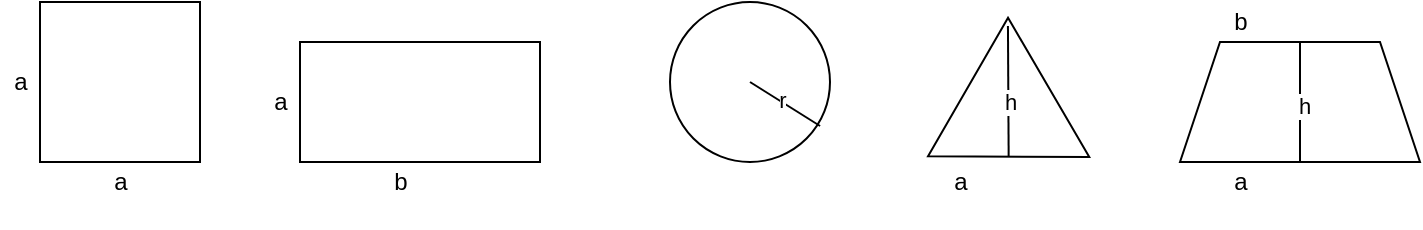 <mxfile version="14.6.13" type="device"><diagram id="pDvQ4lRzVf6cVH0v-Hky" name="Page-1"><mxGraphModel dx="1106" dy="807" grid="1" gridSize="10" guides="1" tooltips="1" connect="1" arrows="1" fold="1" page="1" pageScale="1" pageWidth="850" pageHeight="1100" math="0" shadow="0"><root><mxCell id="0"/><mxCell id="1" parent="0"/><mxCell id="2TRZqWnlLaJ1UfBEkIVh-1" value="" style="triangle;whiteSpace=wrap;html=1;rotation=30;" vertex="1" parent="1"><mxGeometry x="569.33" y="60" width="70" height="80" as="geometry"/></mxCell><mxCell id="2TRZqWnlLaJ1UfBEkIVh-2" value="" style="rounded=0;whiteSpace=wrap;html=1;" vertex="1" parent="1"><mxGeometry x="240" y="60" width="120" height="60" as="geometry"/></mxCell><mxCell id="2TRZqWnlLaJ1UfBEkIVh-3" value="" style="whiteSpace=wrap;html=1;aspect=fixed;" vertex="1" parent="1"><mxGeometry x="110" y="40" width="80" height="80" as="geometry"/></mxCell><mxCell id="2TRZqWnlLaJ1UfBEkIVh-4" value="" style="shape=trapezoid;perimeter=trapezoidPerimeter;whiteSpace=wrap;html=1;fixedSize=1;" vertex="1" parent="1"><mxGeometry x="680" y="60" width="120" height="60" as="geometry"/></mxCell><mxCell id="2TRZqWnlLaJ1UfBEkIVh-5" value="" style="ellipse;whiteSpace=wrap;html=1;aspect=fixed;" vertex="1" parent="1"><mxGeometry x="425" y="40" width="80" height="80" as="geometry"/></mxCell><mxCell id="2TRZqWnlLaJ1UfBEkIVh-6" value="a" style="text;html=1;align=center;verticalAlign=middle;resizable=0;points=[];autosize=1;strokeColor=none;" vertex="1" parent="1"><mxGeometry x="90" y="70" width="20" height="20" as="geometry"/></mxCell><mxCell id="2TRZqWnlLaJ1UfBEkIVh-7" value="a" style="text;html=1;align=center;verticalAlign=middle;resizable=0;points=[];autosize=1;strokeColor=none;" vertex="1" parent="1"><mxGeometry x="140" y="120" width="20" height="20" as="geometry"/></mxCell><mxCell id="2TRZqWnlLaJ1UfBEkIVh-8" value="a" style="text;html=1;align=center;verticalAlign=middle;resizable=0;points=[];autosize=1;strokeColor=none;" vertex="1" parent="1"><mxGeometry x="220" y="80" width="20" height="20" as="geometry"/></mxCell><mxCell id="2TRZqWnlLaJ1UfBEkIVh-9" value="b" style="text;html=1;align=center;verticalAlign=middle;resizable=0;points=[];autosize=1;strokeColor=none;" vertex="1" parent="1"><mxGeometry x="280" y="120" width="20" height="20" as="geometry"/></mxCell><mxCell id="2TRZqWnlLaJ1UfBEkIVh-11" value="" style="endArrow=none;html=1;entryX=0.938;entryY=0.775;entryDx=0;entryDy=0;entryPerimeter=0;" edge="1" parent="1" target="2TRZqWnlLaJ1UfBEkIVh-5"><mxGeometry width="50" height="50" relative="1" as="geometry"><mxPoint x="465" y="80" as="sourcePoint"/><mxPoint x="505" y="110" as="targetPoint"/></mxGeometry></mxCell><mxCell id="2TRZqWnlLaJ1UfBEkIVh-12" value="r" style="edgeLabel;html=1;align=center;verticalAlign=middle;resizable=0;points=[];" vertex="1" connectable="0" parent="2TRZqWnlLaJ1UfBEkIVh-11"><mxGeometry x="-0.114" y="1" relative="1" as="geometry"><mxPoint as="offset"/></mxGeometry></mxCell><mxCell id="2TRZqWnlLaJ1UfBEkIVh-13" style="rounded=0;orthogonalLoop=1;jettySize=auto;html=1;exitX=0.5;exitY=1;exitDx=0;exitDy=0;entryX=0.029;entryY=0.045;entryDx=0;entryDy=0;entryPerimeter=0;endArrow=none;endFill=0;" edge="1" parent="1" source="2TRZqWnlLaJ1UfBEkIVh-1" target="2TRZqWnlLaJ1UfBEkIVh-1"><mxGeometry relative="1" as="geometry"/></mxCell><mxCell id="2TRZqWnlLaJ1UfBEkIVh-14" value="h" style="edgeLabel;html=1;align=center;verticalAlign=middle;resizable=0;points=[];" vertex="1" connectable="0" parent="2TRZqWnlLaJ1UfBEkIVh-13"><mxGeometry x="-0.164" y="-1" relative="1" as="geometry"><mxPoint as="offset"/></mxGeometry></mxCell><mxCell id="2TRZqWnlLaJ1UfBEkIVh-15" value="a" style="text;html=1;align=center;verticalAlign=middle;resizable=0;points=[];autosize=1;strokeColor=none;" vertex="1" parent="1"><mxGeometry x="560" y="120" width="20" height="20" as="geometry"/></mxCell><mxCell id="2TRZqWnlLaJ1UfBEkIVh-16" value="a" style="text;html=1;align=center;verticalAlign=middle;resizable=0;points=[];autosize=1;strokeColor=none;" vertex="1" parent="1"><mxGeometry x="700" y="120" width="20" height="20" as="geometry"/></mxCell><mxCell id="2TRZqWnlLaJ1UfBEkIVh-17" value="b" style="text;html=1;align=center;verticalAlign=middle;resizable=0;points=[];autosize=1;strokeColor=none;" vertex="1" parent="1"><mxGeometry x="700" y="40" width="20" height="20" as="geometry"/></mxCell><mxCell id="2TRZqWnlLaJ1UfBEkIVh-21" style="edgeStyle=none;rounded=0;orthogonalLoop=1;jettySize=auto;html=1;exitX=0.5;exitY=1;exitDx=0;exitDy=0;entryX=0.5;entryY=0;entryDx=0;entryDy=0;endArrow=none;endFill=0;" edge="1" parent="1" source="2TRZqWnlLaJ1UfBEkIVh-4" target="2TRZqWnlLaJ1UfBEkIVh-4"><mxGeometry relative="1" as="geometry"/></mxCell><mxCell id="2TRZqWnlLaJ1UfBEkIVh-22" value="h" style="edgeLabel;html=1;align=center;verticalAlign=middle;resizable=0;points=[];" vertex="1" connectable="0" parent="2TRZqWnlLaJ1UfBEkIVh-21"><mxGeometry x="-0.067" y="-2" relative="1" as="geometry"><mxPoint as="offset"/></mxGeometry></mxCell></root></mxGraphModel></diagram></mxfile>